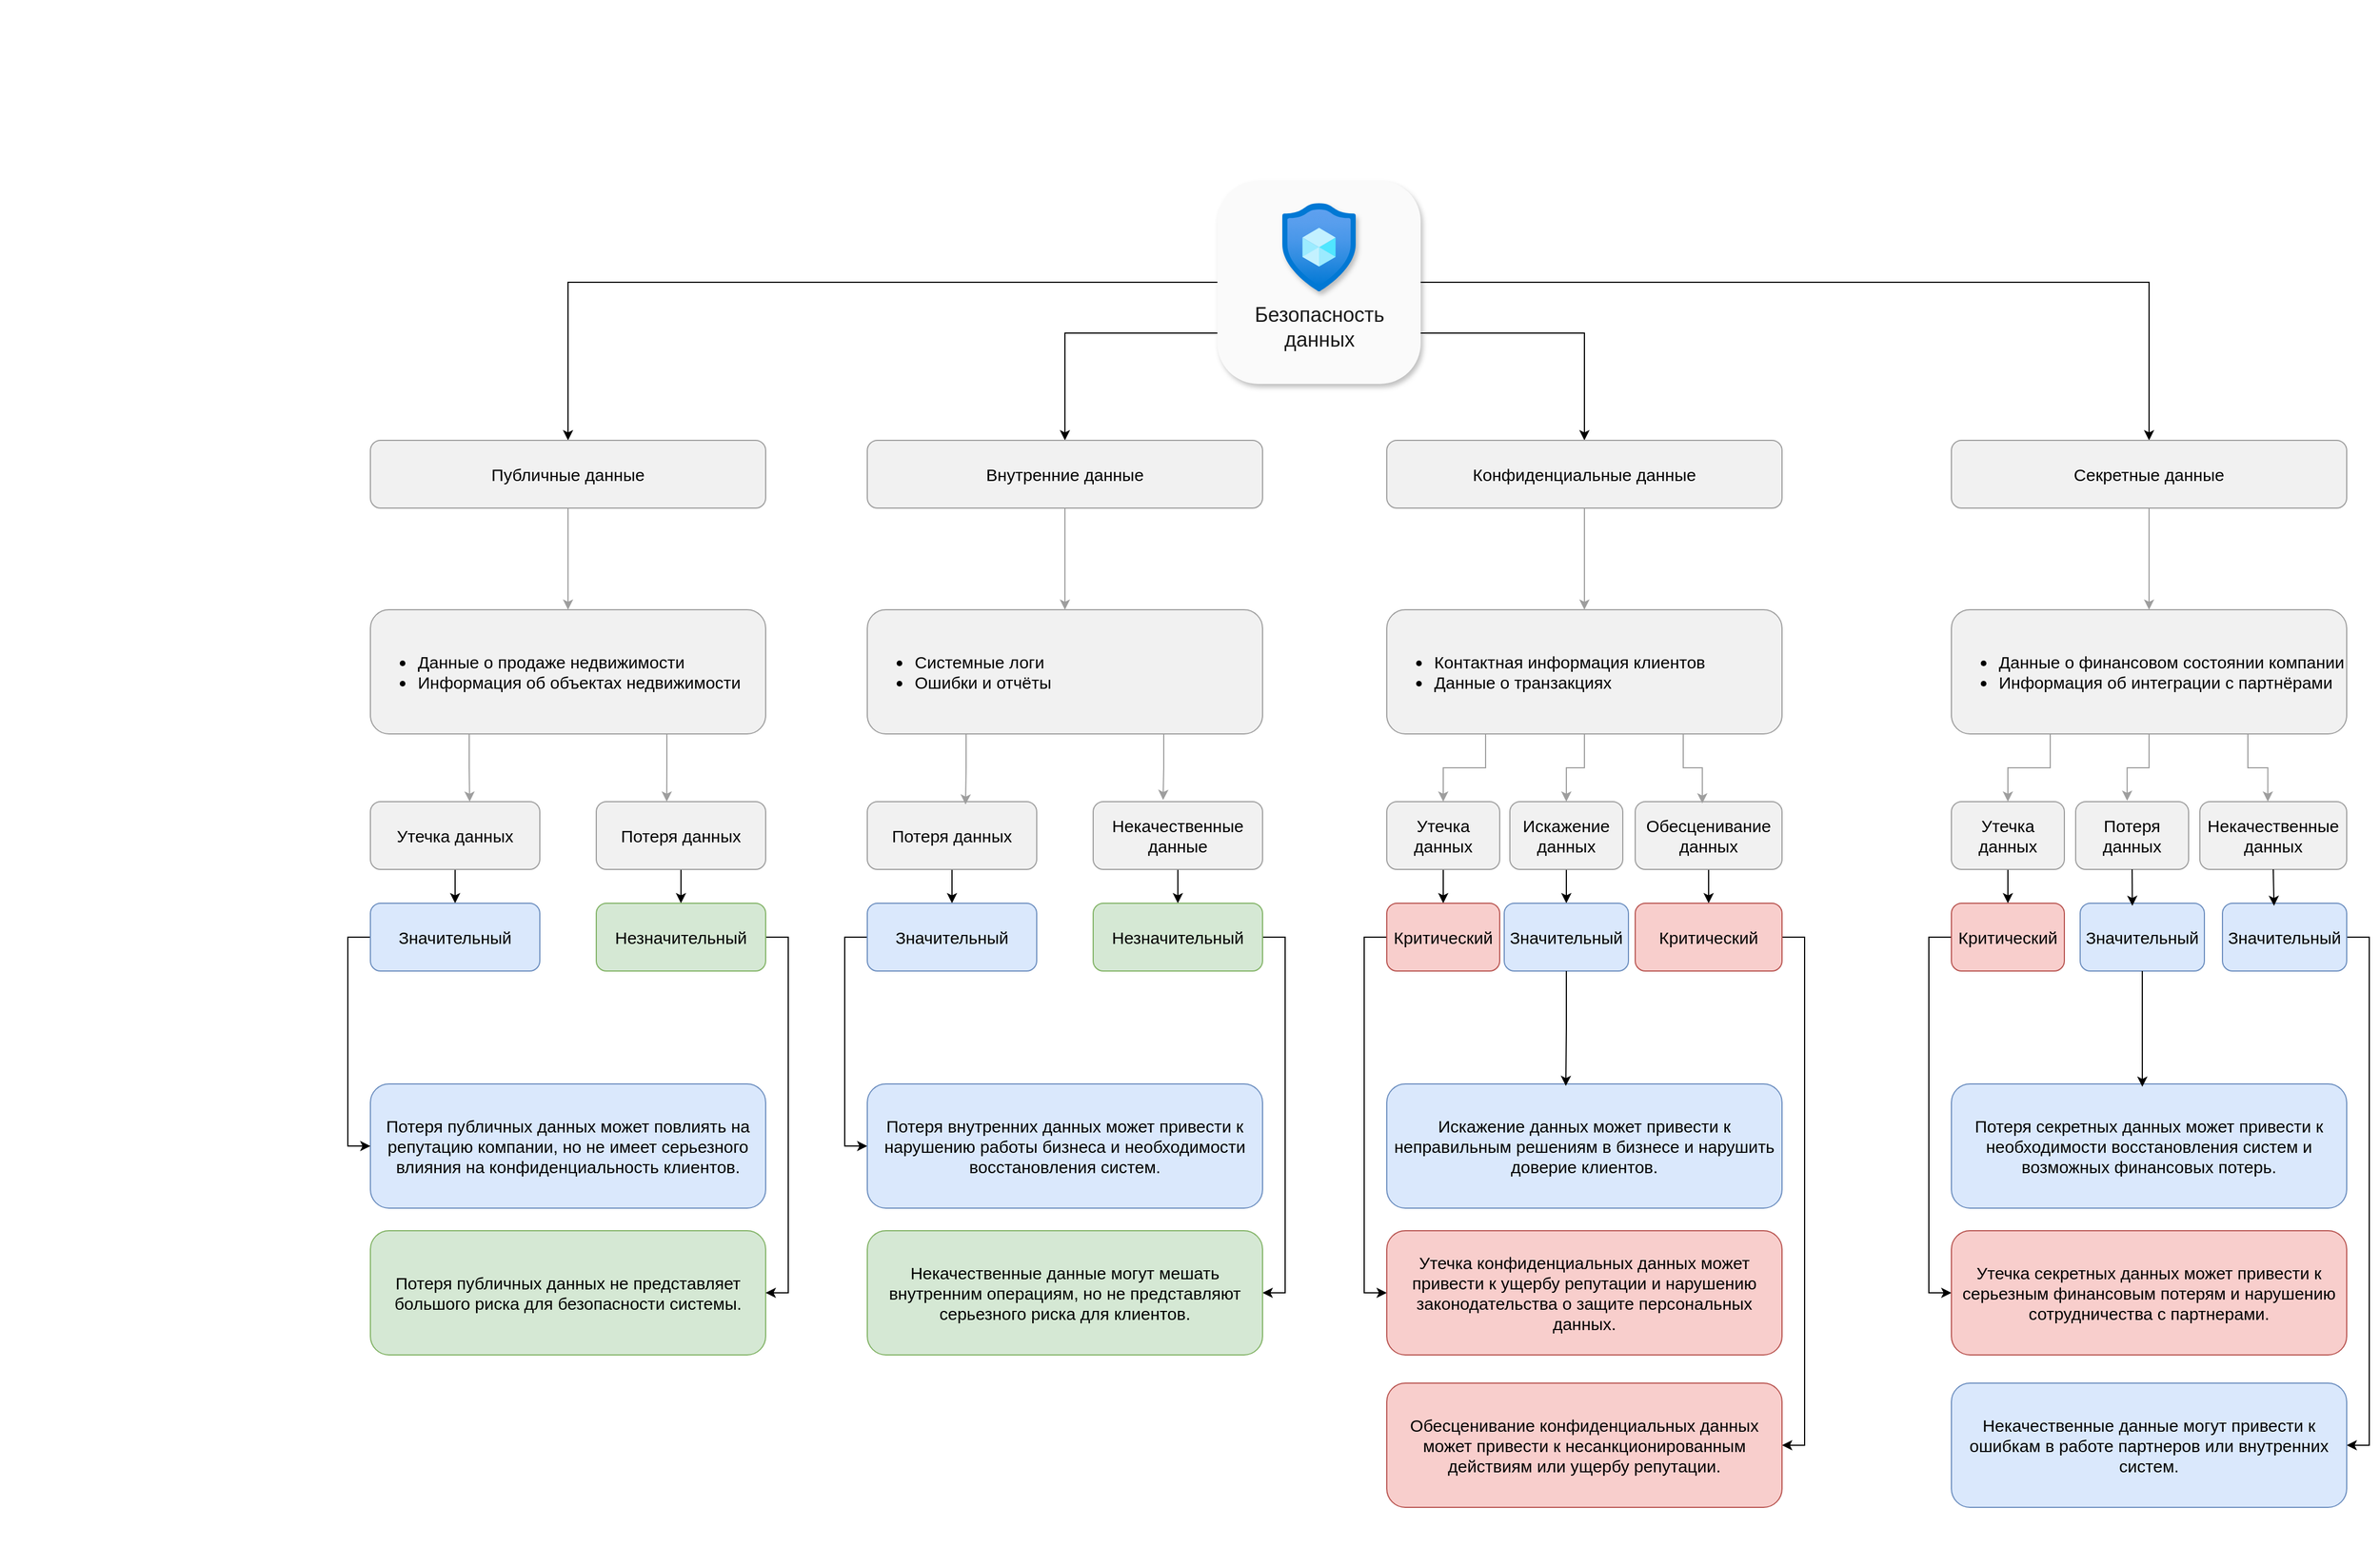 <mxfile version="22.1.22" type="embed">
  <diagram name="Page-1" id="2-b9GSB1ThhMauBC-c08">
    <mxGraphModel dx="1528" dy="1419" grid="1" gridSize="10" guides="1" tooltips="1" connect="1" arrows="1" fold="1" page="1" pageScale="1" pageWidth="850" pageHeight="1100" math="0" shadow="0">
      <root>
        <mxCell id="0" />
        <mxCell id="1" parent="0" />
        <mxCell id="jSOhYhNeQ62gCUn0vXea-96" value="" style="rounded=0;whiteSpace=wrap;html=1;fillColor=default;strokeColor=none;" parent="1" vertex="1">
          <mxGeometry x="-637.5" y="-110" width="2085" height="1370" as="geometry" />
        </mxCell>
        <mxCell id="jSOhYhNeQ62gCUn0vXea-7" style="edgeStyle=orthogonalEdgeStyle;rounded=0;orthogonalLoop=1;jettySize=auto;html=1;entryX=0.5;entryY=0;entryDx=0;entryDy=0;" parent="1" source="jSOhYhNeQ62gCUn0vXea-2" target="jSOhYhNeQ62gCUn0vXea-3" edge="1">
          <mxGeometry relative="1" as="geometry" />
        </mxCell>
        <mxCell id="jSOhYhNeQ62gCUn0vXea-8" style="edgeStyle=orthogonalEdgeStyle;rounded=0;orthogonalLoop=1;jettySize=auto;html=1;exitX=0;exitY=0.75;exitDx=0;exitDy=0;entryX=0.5;entryY=0;entryDx=0;entryDy=0;" parent="1" source="jSOhYhNeQ62gCUn0vXea-2" target="jSOhYhNeQ62gCUn0vXea-4" edge="1">
          <mxGeometry relative="1" as="geometry" />
        </mxCell>
        <mxCell id="jSOhYhNeQ62gCUn0vXea-9" style="edgeStyle=orthogonalEdgeStyle;rounded=0;orthogonalLoop=1;jettySize=auto;html=1;exitX=1;exitY=0.75;exitDx=0;exitDy=0;entryX=0.5;entryY=0;entryDx=0;entryDy=0;" parent="1" source="jSOhYhNeQ62gCUn0vXea-2" target="jSOhYhNeQ62gCUn0vXea-5" edge="1">
          <mxGeometry relative="1" as="geometry" />
        </mxCell>
        <mxCell id="jSOhYhNeQ62gCUn0vXea-10" style="edgeStyle=orthogonalEdgeStyle;rounded=0;orthogonalLoop=1;jettySize=auto;html=1;exitX=1;exitY=0.5;exitDx=0;exitDy=0;entryX=0.5;entryY=0;entryDx=0;entryDy=0;" parent="1" source="jSOhYhNeQ62gCUn0vXea-2" target="jSOhYhNeQ62gCUn0vXea-6" edge="1">
          <mxGeometry relative="1" as="geometry" />
        </mxCell>
        <mxCell id="jSOhYhNeQ62gCUn0vXea-2" value="" style="whiteSpace=wrap;html=1;aspect=fixed;fillColor=#fafafa;strokeColor=none;rounded=1;glass=0;shadow=1;arcSize=20;" parent="1" vertex="1">
          <mxGeometry x="440" y="50" width="180" height="180" as="geometry" />
        </mxCell>
        <mxCell id="jSOhYhNeQ62gCUn0vXea-3" value="Публичные данные" style="rounded=1;whiteSpace=wrap;html=1;strokeColor=#9e9e9e;fillColor=#f1f1f1;fontColor=#000000;fontSize=15;" parent="1" vertex="1">
          <mxGeometry x="-310" y="280" width="350" height="60" as="geometry" />
        </mxCell>
        <mxCell id="jSOhYhNeQ62gCUn0vXea-20" style="edgeStyle=orthogonalEdgeStyle;rounded=0;orthogonalLoop=1;jettySize=auto;html=1;entryX=0.5;entryY=0;entryDx=0;entryDy=0;fontSize=15;strokeColor=#9e9e9e;" parent="1" source="jSOhYhNeQ62gCUn0vXea-4" target="jSOhYhNeQ62gCUn0vXea-17" edge="1">
          <mxGeometry relative="1" as="geometry" />
        </mxCell>
        <mxCell id="jSOhYhNeQ62gCUn0vXea-4" value="Внутренние данные" style="rounded=1;whiteSpace=wrap;html=1;strokeColor=#9e9e9e;fillColor=#f1f1f1;fontColor=#000000;fontSize=15;" parent="1" vertex="1">
          <mxGeometry x="130" y="280" width="350" height="60" as="geometry" />
        </mxCell>
        <mxCell id="jSOhYhNeQ62gCUn0vXea-21" style="edgeStyle=orthogonalEdgeStyle;rounded=0;orthogonalLoop=1;jettySize=auto;html=1;entryX=0.5;entryY=0;entryDx=0;entryDy=0;fontSize=15;strokeColor=#9e9e9e;" parent="1" source="jSOhYhNeQ62gCUn0vXea-5" target="jSOhYhNeQ62gCUn0vXea-18" edge="1">
          <mxGeometry relative="1" as="geometry" />
        </mxCell>
        <mxCell id="jSOhYhNeQ62gCUn0vXea-5" value="Конфиденциальные данные" style="rounded=1;whiteSpace=wrap;html=1;strokeColor=#9e9e9e;fillColor=#f1f1f1;fontColor=#000000;fontSize=15;" parent="1" vertex="1">
          <mxGeometry x="590" y="280" width="350" height="60" as="geometry" />
        </mxCell>
        <mxCell id="jSOhYhNeQ62gCUn0vXea-22" style="edgeStyle=orthogonalEdgeStyle;rounded=0;orthogonalLoop=1;jettySize=auto;html=1;entryX=0.5;entryY=0;entryDx=0;entryDy=0;fontSize=15;strokeColor=#9e9e9e;" parent="1" source="jSOhYhNeQ62gCUn0vXea-6" target="jSOhYhNeQ62gCUn0vXea-19" edge="1">
          <mxGeometry relative="1" as="geometry" />
        </mxCell>
        <mxCell id="jSOhYhNeQ62gCUn0vXea-6" value="Секретные данные" style="rounded=1;whiteSpace=wrap;html=1;strokeColor=#9e9e9e;fillColor=#f1f1f1;fontColor=#000000;fontSize=15;" parent="1" vertex="1">
          <mxGeometry x="1090" y="280" width="350" height="60" as="geometry" />
        </mxCell>
        <mxCell id="jSOhYhNeQ62gCUn0vXea-13" value="&lt;ul&gt;&lt;li&gt;Данные о продаже недвижимости&lt;/li&gt;&lt;li&gt;Информация об объектах недвижимости&lt;/li&gt;&lt;/ul&gt;" style="rounded=1;whiteSpace=wrap;html=1;strokeColor=#9e9e9e;fillColor=#f1f1f1;fontColor=#000000;fontSize=15;align=left;" parent="1" vertex="1">
          <mxGeometry x="-310" y="430" width="350" height="110" as="geometry" />
        </mxCell>
        <mxCell id="jSOhYhNeQ62gCUn0vXea-15" style="edgeStyle=orthogonalEdgeStyle;rounded=0;orthogonalLoop=1;jettySize=auto;html=1;entryX=0.5;entryY=0;entryDx=0;entryDy=0;fontSize=15;strokeColor=#9e9e9e;" parent="1" source="jSOhYhNeQ62gCUn0vXea-3" target="jSOhYhNeQ62gCUn0vXea-13" edge="1">
          <mxGeometry relative="1" as="geometry" />
        </mxCell>
        <mxCell id="jSOhYhNeQ62gCUn0vXea-17" value="&lt;ul&gt;&lt;li&gt;Системные логи&lt;/li&gt;&lt;li&gt;Ошибки и отчёты&lt;/li&gt;&lt;/ul&gt;" style="rounded=1;whiteSpace=wrap;html=1;strokeColor=#9e9e9e;fillColor=#f1f1f1;fontColor=#000000;fontSize=15;align=left;" parent="1" vertex="1">
          <mxGeometry x="130" y="430" width="350" height="110" as="geometry" />
        </mxCell>
        <mxCell id="jSOhYhNeQ62gCUn0vXea-63" style="edgeStyle=orthogonalEdgeStyle;rounded=0;orthogonalLoop=1;jettySize=auto;html=1;exitX=0.25;exitY=1;exitDx=0;exitDy=0;entryX=0.5;entryY=0;entryDx=0;entryDy=0;strokeColor=#9e9e9e;" parent="1" source="jSOhYhNeQ62gCUn0vXea-18" target="jSOhYhNeQ62gCUn0vXea-31" edge="1">
          <mxGeometry relative="1" as="geometry" />
        </mxCell>
        <mxCell id="jSOhYhNeQ62gCUn0vXea-64" style="edgeStyle=orthogonalEdgeStyle;rounded=0;orthogonalLoop=1;jettySize=auto;html=1;entryX=0.5;entryY=0;entryDx=0;entryDy=0;strokeColor=#9e9e9e;" parent="1" source="jSOhYhNeQ62gCUn0vXea-18" target="jSOhYhNeQ62gCUn0vXea-32" edge="1">
          <mxGeometry relative="1" as="geometry" />
        </mxCell>
        <mxCell id="jSOhYhNeQ62gCUn0vXea-18" value="&lt;ul&gt;&lt;li&gt;Контактная информация клиентов&lt;/li&gt;&lt;li&gt;Данные о транзакциях&lt;/li&gt;&lt;/ul&gt;" style="rounded=1;whiteSpace=wrap;html=1;strokeColor=#9e9e9e;fillColor=#f1f1f1;fontColor=#000000;fontSize=15;align=left;" parent="1" vertex="1">
          <mxGeometry x="590" y="430" width="350" height="110" as="geometry" />
        </mxCell>
        <mxCell id="jSOhYhNeQ62gCUn0vXea-66" style="edgeStyle=orthogonalEdgeStyle;rounded=0;orthogonalLoop=1;jettySize=auto;html=1;exitX=0.25;exitY=1;exitDx=0;exitDy=0;entryX=0.5;entryY=0;entryDx=0;entryDy=0;strokeColor=#9e9e9e;" parent="1" source="jSOhYhNeQ62gCUn0vXea-19" target="jSOhYhNeQ62gCUn0vXea-34" edge="1">
          <mxGeometry relative="1" as="geometry" />
        </mxCell>
        <mxCell id="jSOhYhNeQ62gCUn0vXea-19" value="&lt;ul&gt;&lt;li&gt;Данные о финансовом состоянии компании&lt;/li&gt;&lt;li&gt;Информация об интеграции с партнёрами&lt;/li&gt;&lt;/ul&gt;" style="rounded=1;whiteSpace=wrap;html=1;strokeColor=#9e9e9e;fillColor=#f1f1f1;fontColor=#000000;fontSize=15;align=left;" parent="1" vertex="1">
          <mxGeometry x="1090" y="430" width="350" height="110" as="geometry" />
        </mxCell>
        <mxCell id="jSOhYhNeQ62gCUn0vXea-49" style="edgeStyle=orthogonalEdgeStyle;rounded=0;orthogonalLoop=1;jettySize=auto;html=1;exitX=0.5;exitY=1;exitDx=0;exitDy=0;entryX=0.5;entryY=0;entryDx=0;entryDy=0;" parent="1" source="jSOhYhNeQ62gCUn0vXea-23" target="jSOhYhNeQ62gCUn0vXea-47" edge="1">
          <mxGeometry relative="1" as="geometry" />
        </mxCell>
        <mxCell id="jSOhYhNeQ62gCUn0vXea-23" value="Утечка данных" style="rounded=1;whiteSpace=wrap;html=1;strokeColor=#9e9e9e;fillColor=#f1f1f1;fontColor=#000000;fontSize=15;" parent="1" vertex="1">
          <mxGeometry x="-310" y="600" width="150" height="60" as="geometry" />
        </mxCell>
        <mxCell id="jSOhYhNeQ62gCUn0vXea-50" style="edgeStyle=orthogonalEdgeStyle;rounded=0;orthogonalLoop=1;jettySize=auto;html=1;exitX=0.5;exitY=1;exitDx=0;exitDy=0;entryX=0.5;entryY=0;entryDx=0;entryDy=0;" parent="1" source="jSOhYhNeQ62gCUn0vXea-24" target="jSOhYhNeQ62gCUn0vXea-48" edge="1">
          <mxGeometry relative="1" as="geometry" />
        </mxCell>
        <mxCell id="jSOhYhNeQ62gCUn0vXea-24" value="Потеря данных" style="rounded=1;whiteSpace=wrap;html=1;strokeColor=#9e9e9e;fillColor=#f1f1f1;fontColor=#000000;fontSize=15;" parent="1" vertex="1">
          <mxGeometry x="-110" y="600" width="150" height="60" as="geometry" />
        </mxCell>
        <mxCell id="jSOhYhNeQ62gCUn0vXea-25" style="edgeStyle=orthogonalEdgeStyle;rounded=0;orthogonalLoop=1;jettySize=auto;html=1;exitX=0.25;exitY=1;exitDx=0;exitDy=0;entryX=0.586;entryY=0;entryDx=0;entryDy=0;entryPerimeter=0;fontSize=15;strokeColor=#9e9e9e;" parent="1" source="jSOhYhNeQ62gCUn0vXea-13" target="jSOhYhNeQ62gCUn0vXea-23" edge="1">
          <mxGeometry relative="1" as="geometry" />
        </mxCell>
        <mxCell id="jSOhYhNeQ62gCUn0vXea-26" style="edgeStyle=orthogonalEdgeStyle;rounded=0;orthogonalLoop=1;jettySize=auto;html=1;exitX=0.75;exitY=1;exitDx=0;exitDy=0;entryX=0.416;entryY=0;entryDx=0;entryDy=0;entryPerimeter=0;fontSize=15;strokeColor=#9e9e9e;" parent="1" source="jSOhYhNeQ62gCUn0vXea-13" target="jSOhYhNeQ62gCUn0vXea-24" edge="1">
          <mxGeometry relative="1" as="geometry" />
        </mxCell>
        <mxCell id="jSOhYhNeQ62gCUn0vXea-78" style="edgeStyle=orthogonalEdgeStyle;rounded=0;orthogonalLoop=1;jettySize=auto;html=1;exitX=0.5;exitY=1;exitDx=0;exitDy=0;entryX=0.5;entryY=0;entryDx=0;entryDy=0;" parent="1" source="jSOhYhNeQ62gCUn0vXea-27" target="jSOhYhNeQ62gCUn0vXea-53" edge="1">
          <mxGeometry relative="1" as="geometry" />
        </mxCell>
        <mxCell id="jSOhYhNeQ62gCUn0vXea-27" value="Потеря данных" style="rounded=1;whiteSpace=wrap;html=1;strokeColor=#9e9e9e;fillColor=#f1f1f1;fontColor=#000000;fontSize=15;" parent="1" vertex="1">
          <mxGeometry x="130" y="600" width="150" height="60" as="geometry" />
        </mxCell>
        <mxCell id="jSOhYhNeQ62gCUn0vXea-79" style="edgeStyle=orthogonalEdgeStyle;rounded=0;orthogonalLoop=1;jettySize=auto;html=1;entryX=0.5;entryY=0;entryDx=0;entryDy=0;" parent="1" source="jSOhYhNeQ62gCUn0vXea-28" target="jSOhYhNeQ62gCUn0vXea-54" edge="1">
          <mxGeometry relative="1" as="geometry" />
        </mxCell>
        <mxCell id="jSOhYhNeQ62gCUn0vXea-28" value="Некачественные данные" style="rounded=1;whiteSpace=wrap;html=1;strokeColor=#9e9e9e;fillColor=#f1f1f1;fontColor=#000000;fontSize=15;" parent="1" vertex="1">
          <mxGeometry x="330" y="600" width="150" height="60" as="geometry" />
        </mxCell>
        <mxCell id="jSOhYhNeQ62gCUn0vXea-29" style="edgeStyle=orthogonalEdgeStyle;rounded=0;orthogonalLoop=1;jettySize=auto;html=1;exitX=0.25;exitY=1;exitDx=0;exitDy=0;entryX=0.58;entryY=0.042;entryDx=0;entryDy=0;entryPerimeter=0;strokeColor=#9e9e9e;" parent="1" source="jSOhYhNeQ62gCUn0vXea-17" target="jSOhYhNeQ62gCUn0vXea-27" edge="1">
          <mxGeometry relative="1" as="geometry" />
        </mxCell>
        <mxCell id="jSOhYhNeQ62gCUn0vXea-30" style="edgeStyle=orthogonalEdgeStyle;rounded=0;orthogonalLoop=1;jettySize=auto;html=1;exitX=0.75;exitY=1;exitDx=0;exitDy=0;entryX=0.413;entryY=-0.025;entryDx=0;entryDy=0;entryPerimeter=0;strokeColor=#9e9e9e;" parent="1" source="jSOhYhNeQ62gCUn0vXea-17" target="jSOhYhNeQ62gCUn0vXea-28" edge="1">
          <mxGeometry relative="1" as="geometry" />
        </mxCell>
        <mxCell id="jSOhYhNeQ62gCUn0vXea-76" style="edgeStyle=orthogonalEdgeStyle;rounded=0;orthogonalLoop=1;jettySize=auto;html=1;exitX=0.5;exitY=1;exitDx=0;exitDy=0;" parent="1" source="jSOhYhNeQ62gCUn0vXea-31" target="jSOhYhNeQ62gCUn0vXea-55" edge="1">
          <mxGeometry relative="1" as="geometry" />
        </mxCell>
        <mxCell id="jSOhYhNeQ62gCUn0vXea-31" value="Утечка данных" style="rounded=1;whiteSpace=wrap;html=1;strokeColor=#9e9e9e;fillColor=#f1f1f1;fontColor=#000000;fontSize=15;" parent="1" vertex="1">
          <mxGeometry x="590" y="600" width="100" height="60" as="geometry" />
        </mxCell>
        <mxCell id="jSOhYhNeQ62gCUn0vXea-75" style="edgeStyle=orthogonalEdgeStyle;rounded=0;orthogonalLoop=1;jettySize=auto;html=1;exitX=0.5;exitY=1;exitDx=0;exitDy=0;" parent="1" source="jSOhYhNeQ62gCUn0vXea-32" target="jSOhYhNeQ62gCUn0vXea-56" edge="1">
          <mxGeometry relative="1" as="geometry" />
        </mxCell>
        <mxCell id="jSOhYhNeQ62gCUn0vXea-32" value="Искажение данных" style="rounded=1;whiteSpace=wrap;html=1;strokeColor=#9e9e9e;fillColor=#f1f1f1;fontColor=#000000;fontSize=15;" parent="1" vertex="1">
          <mxGeometry x="699" y="600" width="100" height="60" as="geometry" />
        </mxCell>
        <mxCell id="jSOhYhNeQ62gCUn0vXea-74" style="edgeStyle=orthogonalEdgeStyle;rounded=0;orthogonalLoop=1;jettySize=auto;html=1;entryX=0.5;entryY=0;entryDx=0;entryDy=0;" parent="1" source="jSOhYhNeQ62gCUn0vXea-33" target="jSOhYhNeQ62gCUn0vXea-57" edge="1">
          <mxGeometry relative="1" as="geometry" />
        </mxCell>
        <mxCell id="jSOhYhNeQ62gCUn0vXea-33" value="Обесценивание данных" style="rounded=1;whiteSpace=wrap;html=1;strokeColor=#9e9e9e;fillColor=#f1f1f1;fontColor=#000000;fontSize=15;" parent="1" vertex="1">
          <mxGeometry x="810" y="600" width="130" height="60" as="geometry" />
        </mxCell>
        <mxCell id="jSOhYhNeQ62gCUn0vXea-69" style="edgeStyle=orthogonalEdgeStyle;rounded=0;orthogonalLoop=1;jettySize=auto;html=1;exitX=0.5;exitY=1;exitDx=0;exitDy=0;entryX=0.5;entryY=0;entryDx=0;entryDy=0;" parent="1" source="jSOhYhNeQ62gCUn0vXea-34" target="jSOhYhNeQ62gCUn0vXea-60" edge="1">
          <mxGeometry relative="1" as="geometry" />
        </mxCell>
        <mxCell id="jSOhYhNeQ62gCUn0vXea-34" value="Утечка данных" style="rounded=1;whiteSpace=wrap;html=1;strokeColor=#9e9e9e;fillColor=#f1f1f1;fontColor=#000000;fontSize=15;" parent="1" vertex="1">
          <mxGeometry x="1090" y="600" width="100" height="60" as="geometry" />
        </mxCell>
        <mxCell id="jSOhYhNeQ62gCUn0vXea-35" value="Потеря данных" style="rounded=1;whiteSpace=wrap;html=1;strokeColor=#9e9e9e;fillColor=#f1f1f1;fontColor=#000000;fontSize=15;" parent="1" vertex="1">
          <mxGeometry x="1200" y="600" width="100" height="60" as="geometry" />
        </mxCell>
        <mxCell id="jSOhYhNeQ62gCUn0vXea-36" value="Некачественные данных" style="rounded=1;whiteSpace=wrap;html=1;strokeColor=#9e9e9e;fillColor=#f1f1f1;fontColor=#000000;fontSize=15;" parent="1" vertex="1">
          <mxGeometry x="1310" y="600" width="130" height="60" as="geometry" />
        </mxCell>
        <mxCell id="jSOhYhNeQ62gCUn0vXea-37" value="&lt;div&gt;Потеря публичных данных может повлиять на репутацию компании, но не имеет серьезного влияния на конфиденциальность клиентов.&lt;br&gt;&lt;/div&gt;" style="rounded=1;whiteSpace=wrap;html=1;strokeColor=#6c8ebf;fillColor=#dae8fc;fontSize=15;align=center;" parent="1" vertex="1">
          <mxGeometry x="-310" y="850" width="350" height="110" as="geometry" />
        </mxCell>
        <mxCell id="jSOhYhNeQ62gCUn0vXea-40" value="&lt;div&gt;Потеря публичных данных не представляет большого риска для безопасности системы.&lt;br&gt;&lt;/div&gt;" style="rounded=1;whiteSpace=wrap;html=1;strokeColor=#82b366;fillColor=#d5e8d4;fontSize=15;align=center;" parent="1" vertex="1">
          <mxGeometry x="-310" y="980" width="350" height="110" as="geometry" />
        </mxCell>
        <mxCell id="jSOhYhNeQ62gCUn0vXea-51" style="edgeStyle=orthogonalEdgeStyle;rounded=0;orthogonalLoop=1;jettySize=auto;html=1;exitX=0;exitY=0.5;exitDx=0;exitDy=0;entryX=0;entryY=0.5;entryDx=0;entryDy=0;" parent="1" source="jSOhYhNeQ62gCUn0vXea-47" target="jSOhYhNeQ62gCUn0vXea-37" edge="1">
          <mxGeometry relative="1" as="geometry" />
        </mxCell>
        <mxCell id="jSOhYhNeQ62gCUn0vXea-47" value="Значительный" style="rounded=1;whiteSpace=wrap;html=1;strokeColor=#6c8ebf;fillColor=#dae8fc;fontSize=15;" parent="1" vertex="1">
          <mxGeometry x="-310" y="690" width="150" height="60" as="geometry" />
        </mxCell>
        <mxCell id="jSOhYhNeQ62gCUn0vXea-52" style="edgeStyle=orthogonalEdgeStyle;rounded=0;orthogonalLoop=1;jettySize=auto;html=1;exitX=1;exitY=0.5;exitDx=0;exitDy=0;entryX=1;entryY=0.5;entryDx=0;entryDy=0;" parent="1" source="jSOhYhNeQ62gCUn0vXea-48" target="jSOhYhNeQ62gCUn0vXea-40" edge="1">
          <mxGeometry relative="1" as="geometry" />
        </mxCell>
        <mxCell id="jSOhYhNeQ62gCUn0vXea-48" value="Незначительный" style="rounded=1;whiteSpace=wrap;html=1;strokeColor=#82b366;fillColor=#d5e8d4;fontSize=15;" parent="1" vertex="1">
          <mxGeometry x="-110" y="690" width="150" height="60" as="geometry" />
        </mxCell>
        <mxCell id="jSOhYhNeQ62gCUn0vXea-80" style="edgeStyle=orthogonalEdgeStyle;rounded=0;orthogonalLoop=1;jettySize=auto;html=1;exitX=0;exitY=0.5;exitDx=0;exitDy=0;entryX=0;entryY=0.5;entryDx=0;entryDy=0;" parent="1" source="jSOhYhNeQ62gCUn0vXea-53" target="jSOhYhNeQ62gCUn0vXea-77" edge="1">
          <mxGeometry relative="1" as="geometry" />
        </mxCell>
        <mxCell id="jSOhYhNeQ62gCUn0vXea-53" value="Значительный" style="rounded=1;whiteSpace=wrap;html=1;strokeColor=#6c8ebf;fillColor=#dae8fc;fontSize=15;" parent="1" vertex="1">
          <mxGeometry x="130" y="690" width="150" height="60" as="geometry" />
        </mxCell>
        <mxCell id="jSOhYhNeQ62gCUn0vXea-82" style="edgeStyle=orthogonalEdgeStyle;rounded=0;orthogonalLoop=1;jettySize=auto;html=1;exitX=1;exitY=0.5;exitDx=0;exitDy=0;entryX=1;entryY=0.5;entryDx=0;entryDy=0;" parent="1" source="jSOhYhNeQ62gCUn0vXea-54" target="jSOhYhNeQ62gCUn0vXea-81" edge="1">
          <mxGeometry relative="1" as="geometry" />
        </mxCell>
        <mxCell id="jSOhYhNeQ62gCUn0vXea-54" value="Незначительный" style="rounded=1;whiteSpace=wrap;html=1;strokeColor=#82b366;fillColor=#d5e8d4;fontSize=15;" parent="1" vertex="1">
          <mxGeometry x="330" y="690" width="150" height="60" as="geometry" />
        </mxCell>
        <mxCell id="jSOhYhNeQ62gCUn0vXea-85" style="edgeStyle=orthogonalEdgeStyle;rounded=0;orthogonalLoop=1;jettySize=auto;html=1;exitX=0;exitY=0.5;exitDx=0;exitDy=0;entryX=0;entryY=0.5;entryDx=0;entryDy=0;" parent="1" source="jSOhYhNeQ62gCUn0vXea-55" target="jSOhYhNeQ62gCUn0vXea-83" edge="1">
          <mxGeometry relative="1" as="geometry" />
        </mxCell>
        <mxCell id="jSOhYhNeQ62gCUn0vXea-55" value="Критический" style="rounded=1;whiteSpace=wrap;html=1;strokeColor=#b85450;fillColor=#f8cecc;fontSize=15;" parent="1" vertex="1">
          <mxGeometry x="590" y="690" width="100" height="60" as="geometry" />
        </mxCell>
        <mxCell id="jSOhYhNeQ62gCUn0vXea-56" value="Значительный" style="rounded=1;whiteSpace=wrap;html=1;strokeColor=#6c8ebf;fillColor=#dae8fc;fontSize=15;" parent="1" vertex="1">
          <mxGeometry x="694" y="690" width="110" height="60" as="geometry" />
        </mxCell>
        <mxCell id="jSOhYhNeQ62gCUn0vXea-89" style="edgeStyle=orthogonalEdgeStyle;rounded=0;orthogonalLoop=1;jettySize=auto;html=1;exitX=1;exitY=0.5;exitDx=0;exitDy=0;entryX=1;entryY=0.5;entryDx=0;entryDy=0;" parent="1" source="jSOhYhNeQ62gCUn0vXea-57" target="jSOhYhNeQ62gCUn0vXea-88" edge="1">
          <mxGeometry relative="1" as="geometry" />
        </mxCell>
        <mxCell id="jSOhYhNeQ62gCUn0vXea-57" value="Критический" style="rounded=1;whiteSpace=wrap;html=1;strokeColor=#b85450;fillColor=#f8cecc;fontSize=15;" parent="1" vertex="1">
          <mxGeometry x="810" y="690" width="130" height="60" as="geometry" />
        </mxCell>
        <mxCell id="jSOhYhNeQ62gCUn0vXea-58" value="" style="image;aspect=fixed;html=1;points=[];align=center;fontSize=12;image=img/lib/azure2/other/Resource_Guard.svg;shadow=1;" parent="1" vertex="1">
          <mxGeometry x="497.51" y="70" width="64.97" height="78" as="geometry" />
        </mxCell>
        <mxCell id="jSOhYhNeQ62gCUn0vXea-59" value="&lt;span style=&quot;color: rgb(26, 26, 26); font-family: &amp;quot;YS Text&amp;quot;, sans-serif; font-size: 18px; text-align: start; white-space: pre-wrap;&quot;&gt;Безопасность данных&lt;/span&gt;" style="text;html=1;align=center;verticalAlign=middle;resizable=0;points=[];autosize=1;strokeColor=none;fillColor=none;" parent="1" vertex="1">
          <mxGeometry x="425" y="160" width="210" height="40" as="geometry" />
        </mxCell>
        <mxCell id="jSOhYhNeQ62gCUn0vXea-91" style="edgeStyle=orthogonalEdgeStyle;rounded=0;orthogonalLoop=1;jettySize=auto;html=1;exitX=0;exitY=0.5;exitDx=0;exitDy=0;entryX=0;entryY=0.5;entryDx=0;entryDy=0;" parent="1" source="jSOhYhNeQ62gCUn0vXea-60" target="jSOhYhNeQ62gCUn0vXea-90" edge="1">
          <mxGeometry relative="1" as="geometry" />
        </mxCell>
        <mxCell id="jSOhYhNeQ62gCUn0vXea-60" value="Критический" style="rounded=1;whiteSpace=wrap;html=1;strokeColor=#b85450;fillColor=#f8cecc;fontSize=15;" parent="1" vertex="1">
          <mxGeometry x="1090" y="690" width="100" height="60" as="geometry" />
        </mxCell>
        <mxCell id="jSOhYhNeQ62gCUn0vXea-61" value="Значительный" style="rounded=1;whiteSpace=wrap;html=1;strokeColor=#6c8ebf;fillColor=#dae8fc;fontSize=15;" parent="1" vertex="1">
          <mxGeometry x="1204" y="690" width="110" height="60" as="geometry" />
        </mxCell>
        <mxCell id="jSOhYhNeQ62gCUn0vXea-95" style="edgeStyle=orthogonalEdgeStyle;rounded=0;orthogonalLoop=1;jettySize=auto;html=1;exitX=1;exitY=0.5;exitDx=0;exitDy=0;entryX=1;entryY=0.5;entryDx=0;entryDy=0;" parent="1" source="jSOhYhNeQ62gCUn0vXea-62" target="jSOhYhNeQ62gCUn0vXea-94" edge="1">
          <mxGeometry relative="1" as="geometry" />
        </mxCell>
        <mxCell id="jSOhYhNeQ62gCUn0vXea-62" value="Значительный" style="rounded=1;whiteSpace=wrap;html=1;strokeColor=#6c8ebf;fillColor=#dae8fc;fontSize=15;" parent="1" vertex="1">
          <mxGeometry x="1330" y="690" width="110" height="60" as="geometry" />
        </mxCell>
        <mxCell id="jSOhYhNeQ62gCUn0vXea-65" style="edgeStyle=orthogonalEdgeStyle;rounded=0;orthogonalLoop=1;jettySize=auto;html=1;exitX=0.75;exitY=1;exitDx=0;exitDy=0;entryX=0.457;entryY=0.026;entryDx=0;entryDy=0;entryPerimeter=0;strokeColor=#9e9e9e;" parent="1" source="jSOhYhNeQ62gCUn0vXea-18" target="jSOhYhNeQ62gCUn0vXea-33" edge="1">
          <mxGeometry relative="1" as="geometry" />
        </mxCell>
        <mxCell id="jSOhYhNeQ62gCUn0vXea-67" style="edgeStyle=orthogonalEdgeStyle;rounded=0;orthogonalLoop=1;jettySize=auto;html=1;exitX=0.5;exitY=1;exitDx=0;exitDy=0;entryX=0.456;entryY=-0.013;entryDx=0;entryDy=0;entryPerimeter=0;strokeColor=#9e9e9e;" parent="1" source="jSOhYhNeQ62gCUn0vXea-19" target="jSOhYhNeQ62gCUn0vXea-35" edge="1">
          <mxGeometry relative="1" as="geometry" />
        </mxCell>
        <mxCell id="jSOhYhNeQ62gCUn0vXea-68" style="edgeStyle=orthogonalEdgeStyle;rounded=0;orthogonalLoop=1;jettySize=auto;html=1;exitX=0.75;exitY=1;exitDx=0;exitDy=0;entryX=0.463;entryY=0;entryDx=0;entryDy=0;entryPerimeter=0;strokeColor=#9e9e9e;" parent="1" source="jSOhYhNeQ62gCUn0vXea-19" target="jSOhYhNeQ62gCUn0vXea-36" edge="1">
          <mxGeometry relative="1" as="geometry" />
        </mxCell>
        <mxCell id="jSOhYhNeQ62gCUn0vXea-72" style="edgeStyle=orthogonalEdgeStyle;rounded=0;orthogonalLoop=1;jettySize=auto;html=1;exitX=0.5;exitY=1;exitDx=0;exitDy=0;entryX=0.42;entryY=0.038;entryDx=0;entryDy=0;entryPerimeter=0;" parent="1" source="jSOhYhNeQ62gCUn0vXea-35" target="jSOhYhNeQ62gCUn0vXea-61" edge="1">
          <mxGeometry relative="1" as="geometry" />
        </mxCell>
        <mxCell id="jSOhYhNeQ62gCUn0vXea-73" style="edgeStyle=orthogonalEdgeStyle;rounded=0;orthogonalLoop=1;jettySize=auto;html=1;exitX=0.5;exitY=1;exitDx=0;exitDy=0;entryX=0.415;entryY=0.038;entryDx=0;entryDy=0;entryPerimeter=0;" parent="1" source="jSOhYhNeQ62gCUn0vXea-36" target="jSOhYhNeQ62gCUn0vXea-62" edge="1">
          <mxGeometry relative="1" as="geometry" />
        </mxCell>
        <mxCell id="jSOhYhNeQ62gCUn0vXea-77" value="&lt;div&gt;Потеря внутренних данных может привести к нарушению работы бизнеса и необходимости восстановления систем.&lt;br&gt;&lt;/div&gt;" style="rounded=1;whiteSpace=wrap;html=1;strokeColor=#6c8ebf;fillColor=#dae8fc;fontSize=15;align=center;" parent="1" vertex="1">
          <mxGeometry x="130" y="850" width="350" height="110" as="geometry" />
        </mxCell>
        <mxCell id="jSOhYhNeQ62gCUn0vXea-81" value="&lt;div&gt;Некачественные данные могут мешать внутренним операциям, но не представляют серьезного риска для клиентов.&lt;br&gt;&lt;/div&gt;" style="rounded=1;whiteSpace=wrap;html=1;strokeColor=#82b366;fillColor=#d5e8d4;fontSize=15;align=center;" parent="1" vertex="1">
          <mxGeometry x="130" y="980" width="350" height="110" as="geometry" />
        </mxCell>
        <mxCell id="jSOhYhNeQ62gCUn0vXea-83" value="&lt;div&gt;Утечка конфиденциальных данных может привести к ущербу репутации и нарушению законодательства о защите персональных данных.&lt;br&gt;&lt;/div&gt;" style="rounded=1;whiteSpace=wrap;html=1;strokeColor=#b85450;fillColor=#f8cecc;fontSize=15;align=center;" parent="1" vertex="1">
          <mxGeometry x="590" y="980" width="350" height="110" as="geometry" />
        </mxCell>
        <mxCell id="jSOhYhNeQ62gCUn0vXea-86" value="&lt;div&gt;Искажение данных может привести к неправильным решениям в бизнесе и нарушить доверие клиентов.&lt;br&gt;&lt;/div&gt;" style="rounded=1;whiteSpace=wrap;html=1;strokeColor=#6c8ebf;fillColor=#dae8fc;fontSize=15;align=center;" parent="1" vertex="1">
          <mxGeometry x="590" y="850" width="350" height="110" as="geometry" />
        </mxCell>
        <mxCell id="jSOhYhNeQ62gCUn0vXea-87" style="edgeStyle=orthogonalEdgeStyle;rounded=0;orthogonalLoop=1;jettySize=auto;html=1;exitX=0.5;exitY=1;exitDx=0;exitDy=0;entryX=0.453;entryY=0.016;entryDx=0;entryDy=0;entryPerimeter=0;" parent="1" source="jSOhYhNeQ62gCUn0vXea-56" target="jSOhYhNeQ62gCUn0vXea-86" edge="1">
          <mxGeometry relative="1" as="geometry" />
        </mxCell>
        <mxCell id="jSOhYhNeQ62gCUn0vXea-88" value="&lt;div&gt;Обесценивание конфиденциальных данных может привести к несанкционированным действиям или ущербу репутации.&lt;br&gt;&lt;/div&gt;" style="rounded=1;whiteSpace=wrap;html=1;strokeColor=#b85450;fillColor=#f8cecc;fontSize=15;align=center;" parent="1" vertex="1">
          <mxGeometry x="590" y="1115" width="350" height="110" as="geometry" />
        </mxCell>
        <mxCell id="jSOhYhNeQ62gCUn0vXea-90" value="&lt;div&gt;Утечка секретных данных может привести к серьезным финансовым потерям и нарушению сотрудничества с партнерами.&lt;br&gt;&lt;/div&gt;" style="rounded=1;whiteSpace=wrap;html=1;strokeColor=#b85450;fillColor=#f8cecc;fontSize=15;align=center;" parent="1" vertex="1">
          <mxGeometry x="1090" y="980" width="350" height="110" as="geometry" />
        </mxCell>
        <mxCell id="jSOhYhNeQ62gCUn0vXea-92" value="&lt;div&gt;Потеря секретных данных может привести к необходимости восстановления систем и возможных финансовых потерь.&lt;br&gt;&lt;/div&gt;" style="rounded=1;whiteSpace=wrap;html=1;strokeColor=#6c8ebf;fillColor=#dae8fc;fontSize=15;align=center;" parent="1" vertex="1">
          <mxGeometry x="1090" y="850" width="350" height="110" as="geometry" />
        </mxCell>
        <mxCell id="jSOhYhNeQ62gCUn0vXea-93" style="edgeStyle=orthogonalEdgeStyle;rounded=0;orthogonalLoop=1;jettySize=auto;html=1;exitX=0.5;exitY=1;exitDx=0;exitDy=0;entryX=0.483;entryY=0.023;entryDx=0;entryDy=0;entryPerimeter=0;" parent="1" source="jSOhYhNeQ62gCUn0vXea-61" target="jSOhYhNeQ62gCUn0vXea-92" edge="1">
          <mxGeometry relative="1" as="geometry" />
        </mxCell>
        <mxCell id="jSOhYhNeQ62gCUn0vXea-94" value="&lt;div&gt;Некачественные данные могут привести к ошибкам в работе партнеров или внутренних систем.&lt;br&gt;&lt;/div&gt;" style="rounded=1;whiteSpace=wrap;html=1;strokeColor=#6c8ebf;fillColor=#dae8fc;fontSize=15;align=center;" parent="1" vertex="1">
          <mxGeometry x="1090" y="1115" width="350" height="110" as="geometry" />
        </mxCell>
      </root>
    </mxGraphModel>
  </diagram>
</mxfile>
